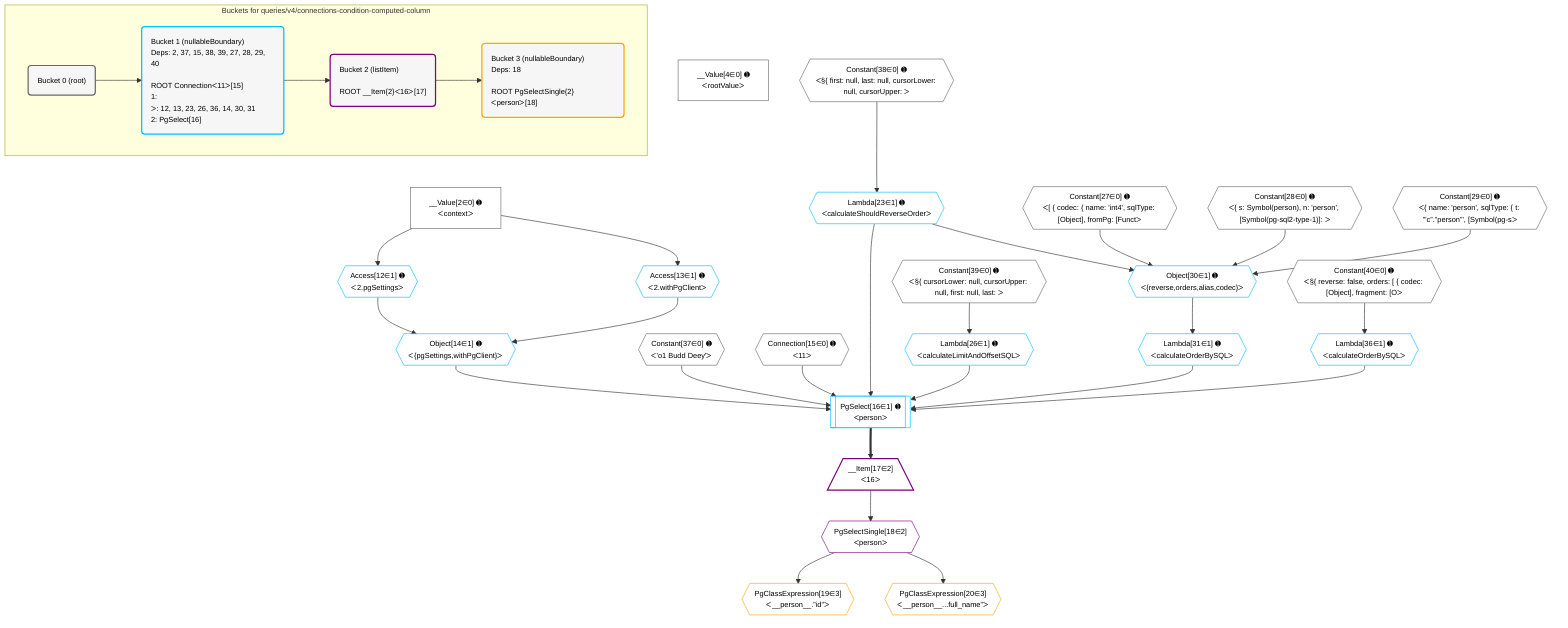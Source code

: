 %%{init: {'themeVariables': { 'fontSize': '12px'}}}%%
graph TD
    classDef path fill:#eee,stroke:#000,color:#000
    classDef plan fill:#fff,stroke-width:1px,color:#000
    classDef itemplan fill:#fff,stroke-width:2px,color:#000
    classDef unbatchedplan fill:#dff,stroke-width:1px,color:#000
    classDef sideeffectplan fill:#fcc,stroke-width:2px,color:#000
    classDef bucket fill:#f6f6f6,color:#000,stroke-width:2px,text-align:left


    %% plan dependencies
    __Value2["__Value[2∈0] ➊<br />ᐸcontextᐳ"]:::plan
    __Value4["__Value[4∈0] ➊<br />ᐸrootValueᐳ"]:::plan
    Connection15{{"Connection[15∈0] ➊<br />ᐸ11ᐳ"}}:::plan
    Constant27{{"Constant[27∈0] ➊<br />ᐸ[ { codec: { name: 'int4', sqlType: [Object], fromPg: [Functᐳ"}}:::plan
    Constant28{{"Constant[28∈0] ➊<br />ᐸ{ s: Symbol(person), n: 'person', [Symbol(pg-sql2-type-1)]: ᐳ"}}:::plan
    Constant29{{"Constant[29∈0] ➊<br />ᐸ{ name: 'person', sqlType: { t: '”c”.”person”', [Symbol(pg-sᐳ"}}:::plan
    Constant37{{"Constant[37∈0] ➊<br />ᐸ'o1 Budd Deey'ᐳ"}}:::plan
    Constant38{{"Constant[38∈0] ➊<br />ᐸ§{ first: null, last: null, cursorLower: null, cursorUpper: ᐳ"}}:::plan
    Constant39{{"Constant[39∈0] ➊<br />ᐸ§{ cursorLower: null, cursorUpper: null, first: null, last: ᐳ"}}:::plan
    Constant40{{"Constant[40∈0] ➊<br />ᐸ§{ reverse: false, orders: [ { codec: [Object], fragment: [Oᐳ"}}:::plan
    PgSelect16[["PgSelect[16∈1] ➊<br />ᐸpersonᐳ"]]:::plan
    Object14{{"Object[14∈1] ➊<br />ᐸ{pgSettings,withPgClient}ᐳ"}}:::plan
    Lambda23{{"Lambda[23∈1] ➊<br />ᐸcalculateShouldReverseOrderᐳ"}}:::plan
    Lambda26{{"Lambda[26∈1] ➊<br />ᐸcalculateLimitAndOffsetSQLᐳ"}}:::plan
    Lambda31{{"Lambda[31∈1] ➊<br />ᐸcalculateOrderBySQLᐳ"}}:::plan
    Lambda36{{"Lambda[36∈1] ➊<br />ᐸcalculateOrderBySQLᐳ"}}:::plan
    Object14 & Constant37 & Connection15 & Lambda23 & Lambda26 & Lambda31 & Lambda36 --> PgSelect16
    Object30{{"Object[30∈1] ➊<br />ᐸ{reverse,orders,alias,codec}ᐳ"}}:::plan
    Lambda23 & Constant27 & Constant28 & Constant29 --> Object30
    Access12{{"Access[12∈1] ➊<br />ᐸ2.pgSettingsᐳ"}}:::plan
    Access13{{"Access[13∈1] ➊<br />ᐸ2.withPgClientᐳ"}}:::plan
    Access12 & Access13 --> Object14
    __Value2 --> Access12
    __Value2 --> Access13
    Constant38 --> Lambda23
    Constant39 --> Lambda26
    Object30 --> Lambda31
    Constant40 --> Lambda36
    __Item17[/"__Item[17∈2]<br />ᐸ16ᐳ"\]:::itemplan
    PgSelect16 ==> __Item17
    PgSelectSingle18{{"PgSelectSingle[18∈2]<br />ᐸpersonᐳ"}}:::plan
    __Item17 --> PgSelectSingle18
    PgClassExpression19{{"PgClassExpression[19∈3]<br />ᐸ__person__.”id”ᐳ"}}:::plan
    PgSelectSingle18 --> PgClassExpression19
    PgClassExpression20{{"PgClassExpression[20∈3]<br />ᐸ__person__...full_name”ᐳ"}}:::plan
    PgSelectSingle18 --> PgClassExpression20

    %% define steps

    subgraph "Buckets for queries/v4/connections-condition-computed-column"
    Bucket0("Bucket 0 (root)"):::bucket
    classDef bucket0 stroke:#696969
    class Bucket0,__Value2,__Value4,Connection15,Constant27,Constant28,Constant29,Constant37,Constant38,Constant39,Constant40 bucket0
    Bucket1("Bucket 1 (nullableBoundary)<br />Deps: 2, 37, 15, 38, 39, 27, 28, 29, 40<br /><br />ROOT Connectionᐸ11ᐳ[15]<br />1: <br />ᐳ: 12, 13, 23, 26, 36, 14, 30, 31<br />2: PgSelect[16]"):::bucket
    classDef bucket1 stroke:#00bfff
    class Bucket1,Access12,Access13,Object14,PgSelect16,Lambda23,Lambda26,Object30,Lambda31,Lambda36 bucket1
    Bucket2("Bucket 2 (listItem)<br /><br />ROOT __Item{2}ᐸ16ᐳ[17]"):::bucket
    classDef bucket2 stroke:#7f007f
    class Bucket2,__Item17,PgSelectSingle18 bucket2
    Bucket3("Bucket 3 (nullableBoundary)<br />Deps: 18<br /><br />ROOT PgSelectSingle{2}ᐸpersonᐳ[18]"):::bucket
    classDef bucket3 stroke:#ffa500
    class Bucket3,PgClassExpression19,PgClassExpression20 bucket3
    Bucket0 --> Bucket1
    Bucket1 --> Bucket2
    Bucket2 --> Bucket3
    end